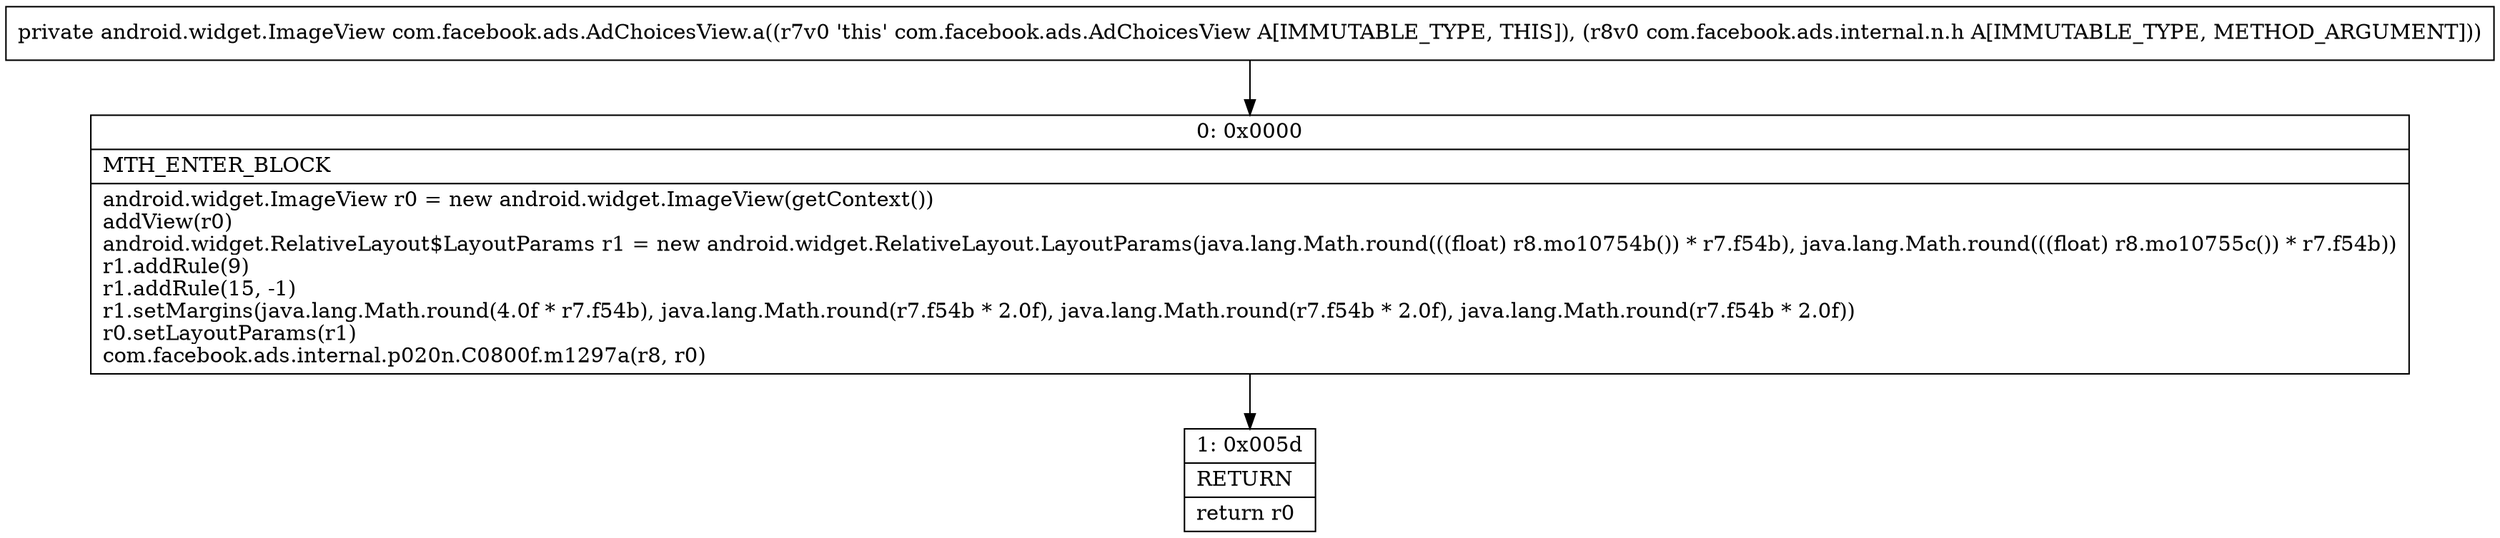 digraph "CFG forcom.facebook.ads.AdChoicesView.a(Lcom\/facebook\/ads\/internal\/n\/h;)Landroid\/widget\/ImageView;" {
Node_0 [shape=record,label="{0\:\ 0x0000|MTH_ENTER_BLOCK\l|android.widget.ImageView r0 = new android.widget.ImageView(getContext())\laddView(r0)\landroid.widget.RelativeLayout$LayoutParams r1 = new android.widget.RelativeLayout.LayoutParams(java.lang.Math.round(((float) r8.mo10754b()) * r7.f54b), java.lang.Math.round(((float) r8.mo10755c()) * r7.f54b))\lr1.addRule(9)\lr1.addRule(15, \-1)\lr1.setMargins(java.lang.Math.round(4.0f * r7.f54b), java.lang.Math.round(r7.f54b * 2.0f), java.lang.Math.round(r7.f54b * 2.0f), java.lang.Math.round(r7.f54b * 2.0f))\lr0.setLayoutParams(r1)\lcom.facebook.ads.internal.p020n.C0800f.m1297a(r8, r0)\l}"];
Node_1 [shape=record,label="{1\:\ 0x005d|RETURN\l|return r0\l}"];
MethodNode[shape=record,label="{private android.widget.ImageView com.facebook.ads.AdChoicesView.a((r7v0 'this' com.facebook.ads.AdChoicesView A[IMMUTABLE_TYPE, THIS]), (r8v0 com.facebook.ads.internal.n.h A[IMMUTABLE_TYPE, METHOD_ARGUMENT])) }"];
MethodNode -> Node_0;
Node_0 -> Node_1;
}

